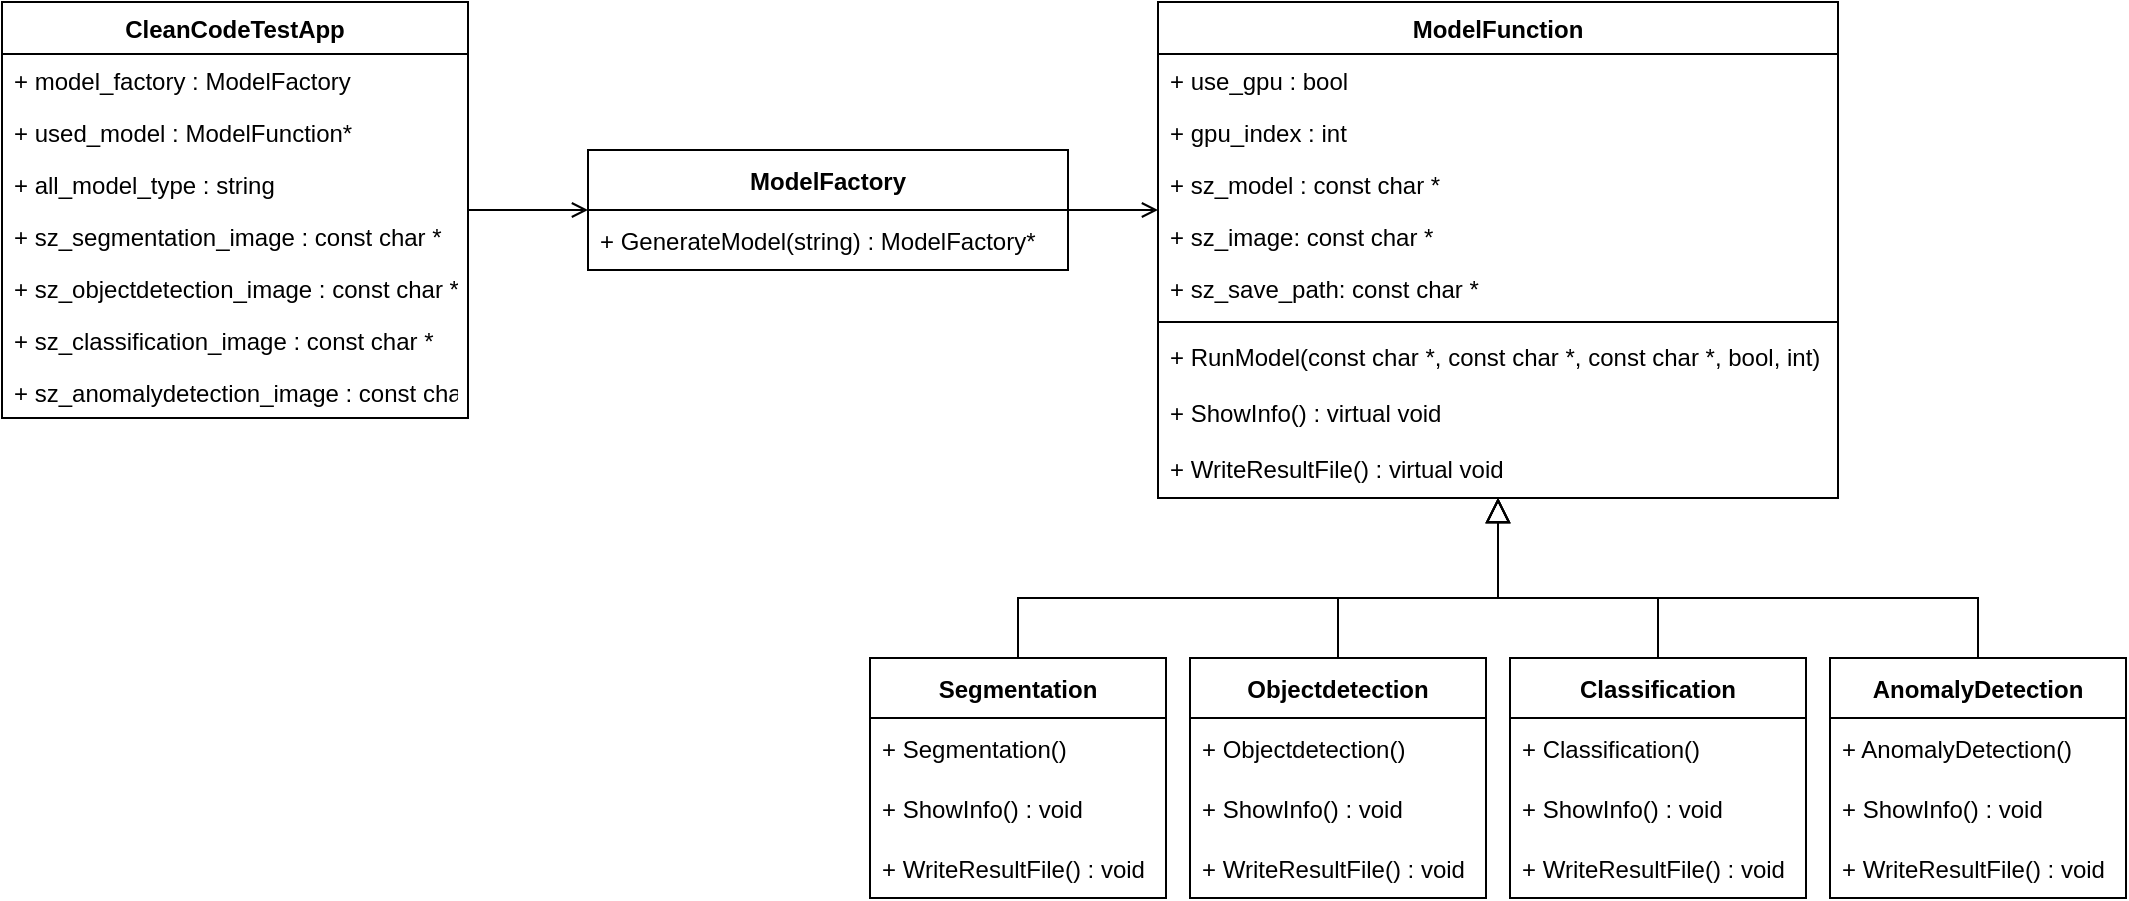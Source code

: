 <mxfile version="20.0.4" type="github">
  <diagram id="C5RBs43oDa-KdzZeNtuy" name="Page-1">
    <mxGraphModel dx="3124" dy="896" grid="1" gridSize="10" guides="1" tooltips="1" connect="1" arrows="1" fold="1" page="1" pageScale="1" pageWidth="1169" pageHeight="827" math="0" shadow="0">
      <root>
        <mxCell id="WIyWlLk6GJQsqaUBKTNV-0" />
        <mxCell id="WIyWlLk6GJQsqaUBKTNV-1" parent="WIyWlLk6GJQsqaUBKTNV-0" />
        <mxCell id="D-ogVkgkDjXILA013YRQ-28" value="ModelFunction" style="swimlane;fontStyle=1;align=center;verticalAlign=top;childLayout=stackLayout;horizontal=1;startSize=26;horizontalStack=0;resizeParent=1;resizeLast=0;collapsible=1;marginBottom=0;rounded=0;shadow=0;strokeWidth=1;" vertex="1" parent="WIyWlLk6GJQsqaUBKTNV-1">
          <mxGeometry x="-532" y="180" width="340" height="248" as="geometry">
            <mxRectangle x="230" y="140" width="160" height="26" as="alternateBounds" />
          </mxGeometry>
        </mxCell>
        <mxCell id="D-ogVkgkDjXILA013YRQ-29" value="+ use_gpu : bool" style="text;align=left;verticalAlign=top;spacingLeft=4;spacingRight=4;overflow=hidden;rotatable=0;points=[[0,0.5],[1,0.5]];portConstraint=eastwest;" vertex="1" parent="D-ogVkgkDjXILA013YRQ-28">
          <mxGeometry y="26" width="340" height="26" as="geometry" />
        </mxCell>
        <mxCell id="D-ogVkgkDjXILA013YRQ-30" value="+ gpu_index : int" style="text;align=left;verticalAlign=top;spacingLeft=4;spacingRight=4;overflow=hidden;rotatable=0;points=[[0,0.5],[1,0.5]];portConstraint=eastwest;rounded=0;shadow=0;html=0;" vertex="1" parent="D-ogVkgkDjXILA013YRQ-28">
          <mxGeometry y="52" width="340" height="26" as="geometry" />
        </mxCell>
        <mxCell id="D-ogVkgkDjXILA013YRQ-31" value="+ sz_model : const char *" style="text;align=left;verticalAlign=top;spacingLeft=4;spacingRight=4;overflow=hidden;rotatable=0;points=[[0,0.5],[1,0.5]];portConstraint=eastwest;rounded=0;shadow=0;html=0;" vertex="1" parent="D-ogVkgkDjXILA013YRQ-28">
          <mxGeometry y="78" width="340" height="26" as="geometry" />
        </mxCell>
        <mxCell id="D-ogVkgkDjXILA013YRQ-32" value="+ sz_image: const char *" style="text;align=left;verticalAlign=top;spacingLeft=4;spacingRight=4;overflow=hidden;rotatable=0;points=[[0,0.5],[1,0.5]];portConstraint=eastwest;rounded=0;shadow=0;html=0;" vertex="1" parent="D-ogVkgkDjXILA013YRQ-28">
          <mxGeometry y="104" width="340" height="26" as="geometry" />
        </mxCell>
        <mxCell id="D-ogVkgkDjXILA013YRQ-33" value="+ sz_save_path: const char *" style="text;align=left;verticalAlign=top;spacingLeft=4;spacingRight=4;overflow=hidden;rotatable=0;points=[[0,0.5],[1,0.5]];portConstraint=eastwest;rounded=0;shadow=0;html=0;" vertex="1" parent="D-ogVkgkDjXILA013YRQ-28">
          <mxGeometry y="130" width="340" height="26" as="geometry" />
        </mxCell>
        <mxCell id="D-ogVkgkDjXILA013YRQ-34" value="" style="line;html=1;strokeWidth=1;align=left;verticalAlign=middle;spacingTop=-1;spacingLeft=3;spacingRight=3;rotatable=0;labelPosition=right;points=[];portConstraint=eastwest;" vertex="1" parent="D-ogVkgkDjXILA013YRQ-28">
          <mxGeometry y="156" width="340" height="8" as="geometry" />
        </mxCell>
        <mxCell id="D-ogVkgkDjXILA013YRQ-35" value="+ RunModel(const char *, const char *, const char *, bool, int)" style="text;align=left;verticalAlign=top;spacingLeft=4;spacingRight=4;overflow=hidden;rotatable=0;points=[[0,0.5],[1,0.5]];portConstraint=eastwest;" vertex="1" parent="D-ogVkgkDjXILA013YRQ-28">
          <mxGeometry y="164" width="340" height="28" as="geometry" />
        </mxCell>
        <mxCell id="D-ogVkgkDjXILA013YRQ-59" value="+ ShowInfo() : virtual void" style="text;align=left;verticalAlign=top;spacingLeft=4;spacingRight=4;overflow=hidden;rotatable=0;points=[[0,0.5],[1,0.5]];portConstraint=eastwest;" vertex="1" parent="D-ogVkgkDjXILA013YRQ-28">
          <mxGeometry y="192" width="340" height="28" as="geometry" />
        </mxCell>
        <mxCell id="D-ogVkgkDjXILA013YRQ-62" value="+ WriteResultFile() : virtual void" style="text;align=left;verticalAlign=top;spacingLeft=4;spacingRight=4;overflow=hidden;rotatable=0;points=[[0,0.5],[1,0.5]];portConstraint=eastwest;" vertex="1" parent="D-ogVkgkDjXILA013YRQ-28">
          <mxGeometry y="220" width="340" height="28" as="geometry" />
        </mxCell>
        <mxCell id="D-ogVkgkDjXILA013YRQ-36" value="" style="endArrow=block;endSize=10;endFill=0;shadow=0;strokeWidth=1;rounded=0;edgeStyle=elbowEdgeStyle;elbow=vertical;exitX=0.5;exitY=0;exitDx=0;exitDy=0;" edge="1" parent="WIyWlLk6GJQsqaUBKTNV-1" source="D-ogVkgkDjXILA013YRQ-45" target="D-ogVkgkDjXILA013YRQ-28">
          <mxGeometry width="160" relative="1" as="geometry">
            <mxPoint x="-572" y="467" as="sourcePoint" />
            <mxPoint x="-562" y="310" as="targetPoint" />
            <Array as="points">
              <mxPoint x="-362" y="478" />
            </Array>
          </mxGeometry>
        </mxCell>
        <mxCell id="D-ogVkgkDjXILA013YRQ-37" value="" style="endArrow=block;endSize=10;endFill=0;shadow=0;strokeWidth=1;rounded=0;edgeStyle=elbowEdgeStyle;elbow=vertical;exitX=0.5;exitY=0;exitDx=0;exitDy=0;" edge="1" parent="WIyWlLk6GJQsqaUBKTNV-1" source="D-ogVkgkDjXILA013YRQ-47" target="D-ogVkgkDjXILA013YRQ-28">
          <mxGeometry width="160" relative="1" as="geometry">
            <mxPoint x="-352" y="467" as="sourcePoint" />
            <mxPoint x="-452" y="378" as="targetPoint" />
            <Array as="points">
              <mxPoint x="-362" y="478" />
            </Array>
          </mxGeometry>
        </mxCell>
        <mxCell id="D-ogVkgkDjXILA013YRQ-38" value="" style="endArrow=open;shadow=0;strokeWidth=1;rounded=0;endFill=1;edgeStyle=elbowEdgeStyle;elbow=vertical;exitX=1;exitY=0.5;exitDx=0;exitDy=0;" edge="1" parent="WIyWlLk6GJQsqaUBKTNV-1" source="D-ogVkgkDjXILA013YRQ-54">
          <mxGeometry x="0.5" y="41" relative="1" as="geometry">
            <mxPoint x="-592" y="283.667" as="sourcePoint" />
            <mxPoint x="-532" y="284" as="targetPoint" />
            <mxPoint x="-40" y="32" as="offset" />
          </mxGeometry>
        </mxCell>
        <mxCell id="D-ogVkgkDjXILA013YRQ-39" value="CleanCodeTestApp" style="swimlane;fontStyle=1;align=center;verticalAlign=top;childLayout=stackLayout;horizontal=1;startSize=26;horizontalStack=0;resizeParent=1;resizeLast=0;collapsible=1;marginBottom=0;rounded=0;shadow=0;strokeWidth=1;" vertex="1" parent="WIyWlLk6GJQsqaUBKTNV-1">
          <mxGeometry x="-1110" y="180" width="233" height="208" as="geometry">
            <mxRectangle x="550" y="140" width="160" height="26" as="alternateBounds" />
          </mxGeometry>
        </mxCell>
        <mxCell id="D-ogVkgkDjXILA013YRQ-41" value="+ model_factory : ModelFactory" style="text;align=left;verticalAlign=top;spacingLeft=4;spacingRight=4;overflow=hidden;rotatable=0;points=[[0,0.5],[1,0.5]];portConstraint=eastwest;rounded=0;shadow=0;html=0;" vertex="1" parent="D-ogVkgkDjXILA013YRQ-39">
          <mxGeometry y="26" width="233" height="26" as="geometry" />
        </mxCell>
        <mxCell id="D-ogVkgkDjXILA013YRQ-40" value="+ used_model : ModelFunction*" style="text;align=left;verticalAlign=top;spacingLeft=4;spacingRight=4;overflow=hidden;rotatable=0;points=[[0,0.5],[1,0.5]];portConstraint=eastwest;" vertex="1" parent="D-ogVkgkDjXILA013YRQ-39">
          <mxGeometry y="52" width="233" height="26" as="geometry" />
        </mxCell>
        <mxCell id="D-ogVkgkDjXILA013YRQ-42" value="+ all_model_type : string" style="text;align=left;verticalAlign=top;spacingLeft=4;spacingRight=4;overflow=hidden;rotatable=0;points=[[0,0.5],[1,0.5]];portConstraint=eastwest;rounded=0;shadow=0;html=0;" vertex="1" parent="D-ogVkgkDjXILA013YRQ-39">
          <mxGeometry y="78" width="233" height="26" as="geometry" />
        </mxCell>
        <mxCell id="D-ogVkgkDjXILA013YRQ-73" value="+ sz_segmentation_image : const char *" style="text;align=left;verticalAlign=top;spacingLeft=4;spacingRight=4;overflow=hidden;rotatable=0;points=[[0,0.5],[1,0.5]];portConstraint=eastwest;rounded=0;shadow=0;html=0;" vertex="1" parent="D-ogVkgkDjXILA013YRQ-39">
          <mxGeometry y="104" width="233" height="26" as="geometry" />
        </mxCell>
        <mxCell id="D-ogVkgkDjXILA013YRQ-74" value="+ sz_objectdetection_image : const char *" style="text;align=left;verticalAlign=top;spacingLeft=4;spacingRight=4;overflow=hidden;rotatable=0;points=[[0,0.5],[1,0.5]];portConstraint=eastwest;rounded=0;shadow=0;html=0;" vertex="1" parent="D-ogVkgkDjXILA013YRQ-39">
          <mxGeometry y="130" width="233" height="26" as="geometry" />
        </mxCell>
        <mxCell id="D-ogVkgkDjXILA013YRQ-75" value="+ sz_classification_image : const char *" style="text;align=left;verticalAlign=top;spacingLeft=4;spacingRight=4;overflow=hidden;rotatable=0;points=[[0,0.5],[1,0.5]];portConstraint=eastwest;rounded=0;shadow=0;html=0;" vertex="1" parent="D-ogVkgkDjXILA013YRQ-39">
          <mxGeometry y="156" width="233" height="26" as="geometry" />
        </mxCell>
        <mxCell id="D-ogVkgkDjXILA013YRQ-76" value="+ sz_anomalydetection_image : const char *" style="text;align=left;verticalAlign=top;spacingLeft=4;spacingRight=4;overflow=hidden;rotatable=0;points=[[0,0.5],[1,0.5]];portConstraint=eastwest;rounded=0;shadow=0;html=0;" vertex="1" parent="D-ogVkgkDjXILA013YRQ-39">
          <mxGeometry y="182" width="233" height="26" as="geometry" />
        </mxCell>
        <mxCell id="D-ogVkgkDjXILA013YRQ-43" value="" style="endArrow=open;shadow=0;strokeWidth=1;rounded=0;endFill=1;edgeStyle=elbowEdgeStyle;elbow=vertical;entryX=0;entryY=0.5;entryDx=0;entryDy=0;" edge="1" parent="WIyWlLk6GJQsqaUBKTNV-1" source="D-ogVkgkDjXILA013YRQ-39" target="D-ogVkgkDjXILA013YRQ-54">
          <mxGeometry x="0.5" y="41" relative="1" as="geometry">
            <mxPoint x="-482" y="299" as="sourcePoint" />
            <mxPoint x="-712" y="272.75" as="targetPoint" />
            <mxPoint x="-40" y="32" as="offset" />
          </mxGeometry>
        </mxCell>
        <mxCell id="D-ogVkgkDjXILA013YRQ-44" value="" style="endArrow=block;endSize=10;endFill=0;shadow=0;strokeWidth=1;rounded=0;edgeStyle=elbowEdgeStyle;elbow=vertical;exitX=0.5;exitY=0;exitDx=0;exitDy=0;entryX=0.5;entryY=1;entryDx=0;entryDy=0;" edge="1" parent="WIyWlLk6GJQsqaUBKTNV-1" source="D-ogVkgkDjXILA013YRQ-49" target="D-ogVkgkDjXILA013YRQ-28">
          <mxGeometry width="160" relative="1" as="geometry">
            <mxPoint x="-242" y="467" as="sourcePoint" />
            <mxPoint x="-462" y="365" as="targetPoint" />
            <Array as="points">
              <mxPoint x="-320" y="478" />
            </Array>
          </mxGeometry>
        </mxCell>
        <mxCell id="D-ogVkgkDjXILA013YRQ-45" value="Segmentation" style="swimlane;fontStyle=1;childLayout=stackLayout;horizontal=1;startSize=30;horizontalStack=0;resizeParent=1;resizeParentMax=0;resizeLast=0;collapsible=1;marginBottom=0;" vertex="1" parent="WIyWlLk6GJQsqaUBKTNV-1">
          <mxGeometry x="-676" y="508" width="148" height="120" as="geometry" />
        </mxCell>
        <mxCell id="D-ogVkgkDjXILA013YRQ-46" value="+ Segmentation()" style="text;strokeColor=none;fillColor=none;align=left;verticalAlign=middle;spacingLeft=4;spacingRight=4;overflow=hidden;points=[[0,0.5],[1,0.5]];portConstraint=eastwest;rotatable=0;" vertex="1" parent="D-ogVkgkDjXILA013YRQ-45">
          <mxGeometry y="30" width="148" height="30" as="geometry" />
        </mxCell>
        <mxCell id="D-ogVkgkDjXILA013YRQ-63" value="+ ShowInfo() : void" style="text;strokeColor=none;fillColor=none;align=left;verticalAlign=middle;spacingLeft=4;spacingRight=4;overflow=hidden;points=[[0,0.5],[1,0.5]];portConstraint=eastwest;rotatable=0;" vertex="1" parent="D-ogVkgkDjXILA013YRQ-45">
          <mxGeometry y="60" width="148" height="30" as="geometry" />
        </mxCell>
        <mxCell id="D-ogVkgkDjXILA013YRQ-64" value="+ WriteResultFile() : void" style="text;strokeColor=none;fillColor=none;align=left;verticalAlign=middle;spacingLeft=4;spacingRight=4;overflow=hidden;points=[[0,0.5],[1,0.5]];portConstraint=eastwest;rotatable=0;" vertex="1" parent="D-ogVkgkDjXILA013YRQ-45">
          <mxGeometry y="90" width="148" height="30" as="geometry" />
        </mxCell>
        <mxCell id="D-ogVkgkDjXILA013YRQ-47" value="Objectdetection" style="swimlane;fontStyle=1;childLayout=stackLayout;horizontal=1;startSize=30;horizontalStack=0;resizeParent=1;resizeParentMax=0;resizeLast=0;collapsible=1;marginBottom=0;" vertex="1" parent="WIyWlLk6GJQsqaUBKTNV-1">
          <mxGeometry x="-516" y="508" width="148" height="120" as="geometry" />
        </mxCell>
        <mxCell id="D-ogVkgkDjXILA013YRQ-48" value="+ Objectdetection()" style="text;strokeColor=none;fillColor=none;align=left;verticalAlign=middle;spacingLeft=4;spacingRight=4;overflow=hidden;points=[[0,0.5],[1,0.5]];portConstraint=eastwest;rotatable=0;" vertex="1" parent="D-ogVkgkDjXILA013YRQ-47">
          <mxGeometry y="30" width="148" height="30" as="geometry" />
        </mxCell>
        <mxCell id="D-ogVkgkDjXILA013YRQ-65" value="+ ShowInfo() : void" style="text;strokeColor=none;fillColor=none;align=left;verticalAlign=middle;spacingLeft=4;spacingRight=4;overflow=hidden;points=[[0,0.5],[1,0.5]];portConstraint=eastwest;rotatable=0;" vertex="1" parent="D-ogVkgkDjXILA013YRQ-47">
          <mxGeometry y="60" width="148" height="30" as="geometry" />
        </mxCell>
        <mxCell id="D-ogVkgkDjXILA013YRQ-66" value="+ WriteResultFile() : void" style="text;strokeColor=none;fillColor=none;align=left;verticalAlign=middle;spacingLeft=4;spacingRight=4;overflow=hidden;points=[[0,0.5],[1,0.5]];portConstraint=eastwest;rotatable=0;" vertex="1" parent="D-ogVkgkDjXILA013YRQ-47">
          <mxGeometry y="90" width="148" height="30" as="geometry" />
        </mxCell>
        <mxCell id="D-ogVkgkDjXILA013YRQ-49" value="Classification" style="swimlane;fontStyle=1;childLayout=stackLayout;horizontal=1;startSize=30;horizontalStack=0;resizeParent=1;resizeParentMax=0;resizeLast=0;collapsible=1;marginBottom=0;" vertex="1" parent="WIyWlLk6GJQsqaUBKTNV-1">
          <mxGeometry x="-356" y="508" width="148" height="120" as="geometry" />
        </mxCell>
        <mxCell id="D-ogVkgkDjXILA013YRQ-50" value="+ Classification()" style="text;strokeColor=none;fillColor=none;align=left;verticalAlign=middle;spacingLeft=4;spacingRight=4;overflow=hidden;points=[[0,0.5],[1,0.5]];portConstraint=eastwest;rotatable=0;" vertex="1" parent="D-ogVkgkDjXILA013YRQ-49">
          <mxGeometry y="30" width="148" height="30" as="geometry" />
        </mxCell>
        <mxCell id="D-ogVkgkDjXILA013YRQ-69" value="+ ShowInfo() : void" style="text;strokeColor=none;fillColor=none;align=left;verticalAlign=middle;spacingLeft=4;spacingRight=4;overflow=hidden;points=[[0,0.5],[1,0.5]];portConstraint=eastwest;rotatable=0;" vertex="1" parent="D-ogVkgkDjXILA013YRQ-49">
          <mxGeometry y="60" width="148" height="30" as="geometry" />
        </mxCell>
        <mxCell id="D-ogVkgkDjXILA013YRQ-70" value="+ WriteResultFile() : void" style="text;strokeColor=none;fillColor=none;align=left;verticalAlign=middle;spacingLeft=4;spacingRight=4;overflow=hidden;points=[[0,0.5],[1,0.5]];portConstraint=eastwest;rotatable=0;" vertex="1" parent="D-ogVkgkDjXILA013YRQ-49">
          <mxGeometry y="90" width="148" height="30" as="geometry" />
        </mxCell>
        <mxCell id="D-ogVkgkDjXILA013YRQ-51" value="" style="endArrow=block;endSize=10;endFill=0;shadow=0;strokeWidth=1;rounded=0;edgeStyle=elbowEdgeStyle;elbow=vertical;exitX=0.5;exitY=0;exitDx=0;exitDy=0;entryX=0.5;entryY=1;entryDx=0;entryDy=0;" edge="1" parent="WIyWlLk6GJQsqaUBKTNV-1" source="D-ogVkgkDjXILA013YRQ-52" target="D-ogVkgkDjXILA013YRQ-28">
          <mxGeometry width="160" relative="1" as="geometry">
            <mxPoint x="-92" y="467" as="sourcePoint" />
            <mxPoint x="-462" y="365" as="targetPoint" />
            <Array as="points">
              <mxPoint x="-240" y="478" />
            </Array>
          </mxGeometry>
        </mxCell>
        <mxCell id="D-ogVkgkDjXILA013YRQ-52" value="AnomalyDetection" style="swimlane;fontStyle=1;childLayout=stackLayout;horizontal=1;startSize=30;horizontalStack=0;resizeParent=1;resizeParentMax=0;resizeLast=0;collapsible=1;marginBottom=0;" vertex="1" parent="WIyWlLk6GJQsqaUBKTNV-1">
          <mxGeometry x="-196" y="508" width="148" height="120" as="geometry" />
        </mxCell>
        <mxCell id="D-ogVkgkDjXILA013YRQ-53" value="+ AnomalyDetection()" style="text;strokeColor=none;fillColor=none;align=left;verticalAlign=middle;spacingLeft=4;spacingRight=4;overflow=hidden;points=[[0,0.5],[1,0.5]];portConstraint=eastwest;rotatable=0;" vertex="1" parent="D-ogVkgkDjXILA013YRQ-52">
          <mxGeometry y="30" width="148" height="30" as="geometry" />
        </mxCell>
        <mxCell id="D-ogVkgkDjXILA013YRQ-71" value="+ ShowInfo() : void" style="text;strokeColor=none;fillColor=none;align=left;verticalAlign=middle;spacingLeft=4;spacingRight=4;overflow=hidden;points=[[0,0.5],[1,0.5]];portConstraint=eastwest;rotatable=0;" vertex="1" parent="D-ogVkgkDjXILA013YRQ-52">
          <mxGeometry y="60" width="148" height="30" as="geometry" />
        </mxCell>
        <mxCell id="D-ogVkgkDjXILA013YRQ-72" value="+ WriteResultFile() : void" style="text;strokeColor=none;fillColor=none;align=left;verticalAlign=middle;spacingLeft=4;spacingRight=4;overflow=hidden;points=[[0,0.5],[1,0.5]];portConstraint=eastwest;rotatable=0;" vertex="1" parent="D-ogVkgkDjXILA013YRQ-52">
          <mxGeometry y="90" width="148" height="30" as="geometry" />
        </mxCell>
        <mxCell id="D-ogVkgkDjXILA013YRQ-54" value="ModelFactory" style="swimlane;fontStyle=1;childLayout=stackLayout;horizontal=1;startSize=30;horizontalStack=0;resizeParent=1;resizeParentMax=0;resizeLast=0;collapsible=1;marginBottom=0;" vertex="1" parent="WIyWlLk6GJQsqaUBKTNV-1">
          <mxGeometry x="-817" y="254" width="240" height="60" as="geometry" />
        </mxCell>
        <mxCell id="D-ogVkgkDjXILA013YRQ-55" value="+ GenerateModel(string) : ModelFactory*" style="text;strokeColor=none;fillColor=none;align=left;verticalAlign=middle;spacingLeft=4;spacingRight=4;overflow=hidden;points=[[0,0.5],[1,0.5]];portConstraint=eastwest;rotatable=0;" vertex="1" parent="D-ogVkgkDjXILA013YRQ-54">
          <mxGeometry y="30" width="240" height="30" as="geometry" />
        </mxCell>
      </root>
    </mxGraphModel>
  </diagram>
</mxfile>
